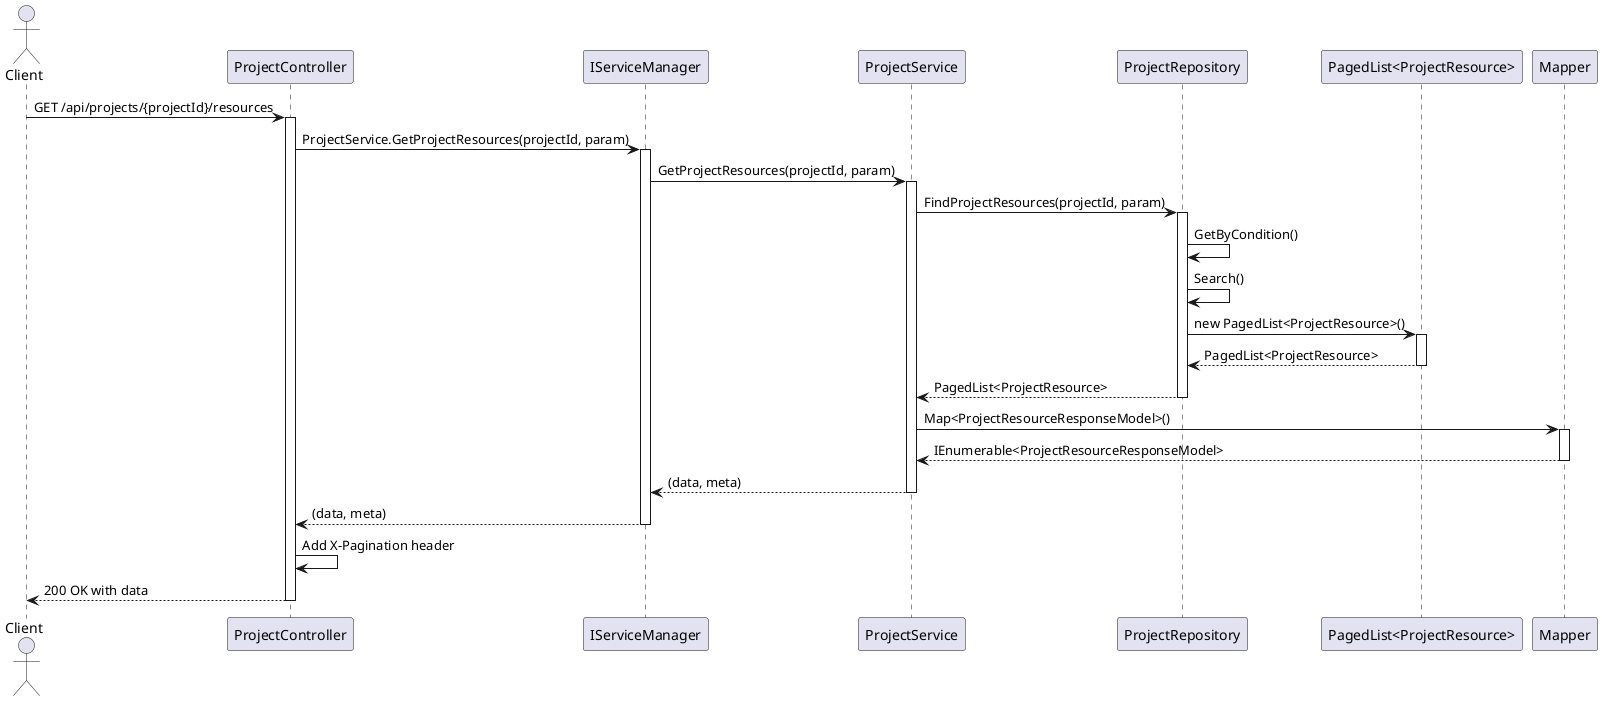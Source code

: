 @startuml
actor Client
participant "ProjectController" as PC
participant "IServiceManager" as ISM
participant "ProjectService" as PS
participant "ProjectRepository" as PR
participant "PagedList<ProjectResource>" as PL
participant "Mapper" as M

Client -> PC : GET /api/projects/{projectId}/resources
activate PC

PC -> ISM : ProjectService.GetProjectResources(projectId, param)
activate ISM

ISM -> PS : GetProjectResources(projectId, param)
activate PS

PS -> PR : FindProjectResources(projectId, param)
activate PR

PR -> PR : GetByCondition()
PR -> PR : Search()
PR -> PL : new PagedList<ProjectResource>()
activate PL
PL --> PR : PagedList<ProjectResource>
deactivate PL

PR --> PS : PagedList<ProjectResource>
deactivate PR

PS -> M : Map<ProjectResourceResponseModel>()
activate M
M --> PS : IEnumerable<ProjectResourceResponseModel>
deactivate M

PS --> ISM : (data, meta)
deactivate PS

ISM --> PC : (data, meta)
deactivate ISM

PC -> PC : Add X-Pagination header
PC --> Client : 200 OK with data
deactivate PC

@enduml